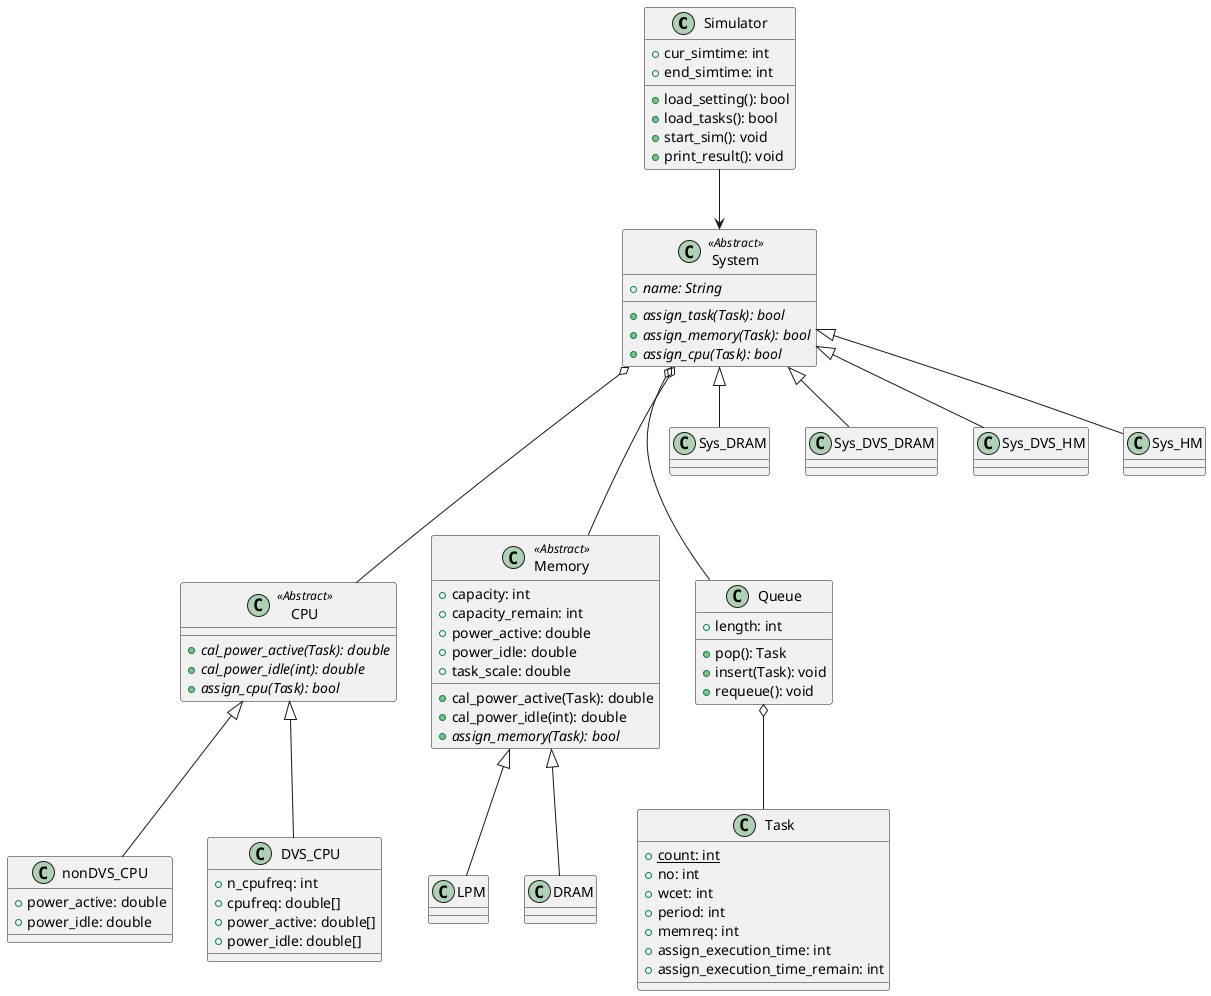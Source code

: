 @startuml

/'Simulator'/

class Simulator{
    +{field} cur_simtime: int
    +{field} end_simtime: int

    +{method} load_setting(): bool
    +{method} load_tasks(): bool 
    +{method} start_sim(): void
    +{method} print_result(): void
}

Simulator --> System

/'<System>
하나의 임베디드 시스템을 의미합니다.
시스템은 CPU와 메모리 등으로 구성됩니다.
'/

class System <<Abstract>>
class System{
    +{field}{abstract} name: String

    +{method}{abstract} assign_task(Task): bool
    +{method}{abstract} assign_memory(Task): bool
    +{method}{abstract} assign_cpu(Task): bool
}

System o--- CPU
System o--- Memory
System o--- Queue
System <|-- Sys_DRAM
System <|-- Sys_DVS_DRAM
System <|-- Sys_DVS_HM
System <|-- Sys_HM

class Sys_DRAM{

}

class Sys_HM{

}

class Sys_DVS_DRAM{

}

class Sys_DVS_HM{

}


/'<CPU>
CPU는 프로세서이며 System의 구성요소입니다.
CPU는 하나입니다. (싱글코어 환경이므로)
'/

class CPU <<Abstract>>
class CPU {
    +{method}{abstract} cal_power_active(Task): double 
    +{method}{abstract} cal_power_idle(int): double
    +{method}{abstract} assign_cpu(Task): bool
} 

CPU <|-- nonDVS_CPU
CPU <|-- DVS_CPU

class DVS_CPU{
    +{field} n_cpufreq: int
    +{field} cpufreq: double[]
    +{field} power_active: double[]
    +{field} power_idle: double[]
}

class nonDVS_CPU{
    +{field} power_active: double
    +{field} power_idle: double
}

/'<Memory>
Memory는 System의 구성요소입니다.
System은 한 개 혹은 여러개의 메모리를 가집니다.'/

class Memory <<Abstract>>
class Memory{
    +{field} capacity: int
    +{field} capacity_remain: int
    +{field} power_active: double
    +{field} power_idle: double
    +{field} task_scale: double

    +{method} cal_power_active(Task): double
    +{method} cal_power_idle(int): double
    +{method}{abstract} assign_memory(Task): bool
}

Memory <|-- LPM
Memory <|-- DRAM

class LPM{

}

class DRAM{

}

/'Queue'/
class Queue{
    +{field} length: int
    
    +{method} pop(): Task
    +{method} insert(Task): void
    +{method} requeue(): void
}

Queue o-- Task

/'Task'/

class Task{
    +{static}{field} count: int
    +{field} no: int
    +{field} wcet: int
    +{field} period: int
    +{field} memreq: int
    +{field} assign_execution_time: int
    +{field} assign_execution_time_remain: int

}

@enduml